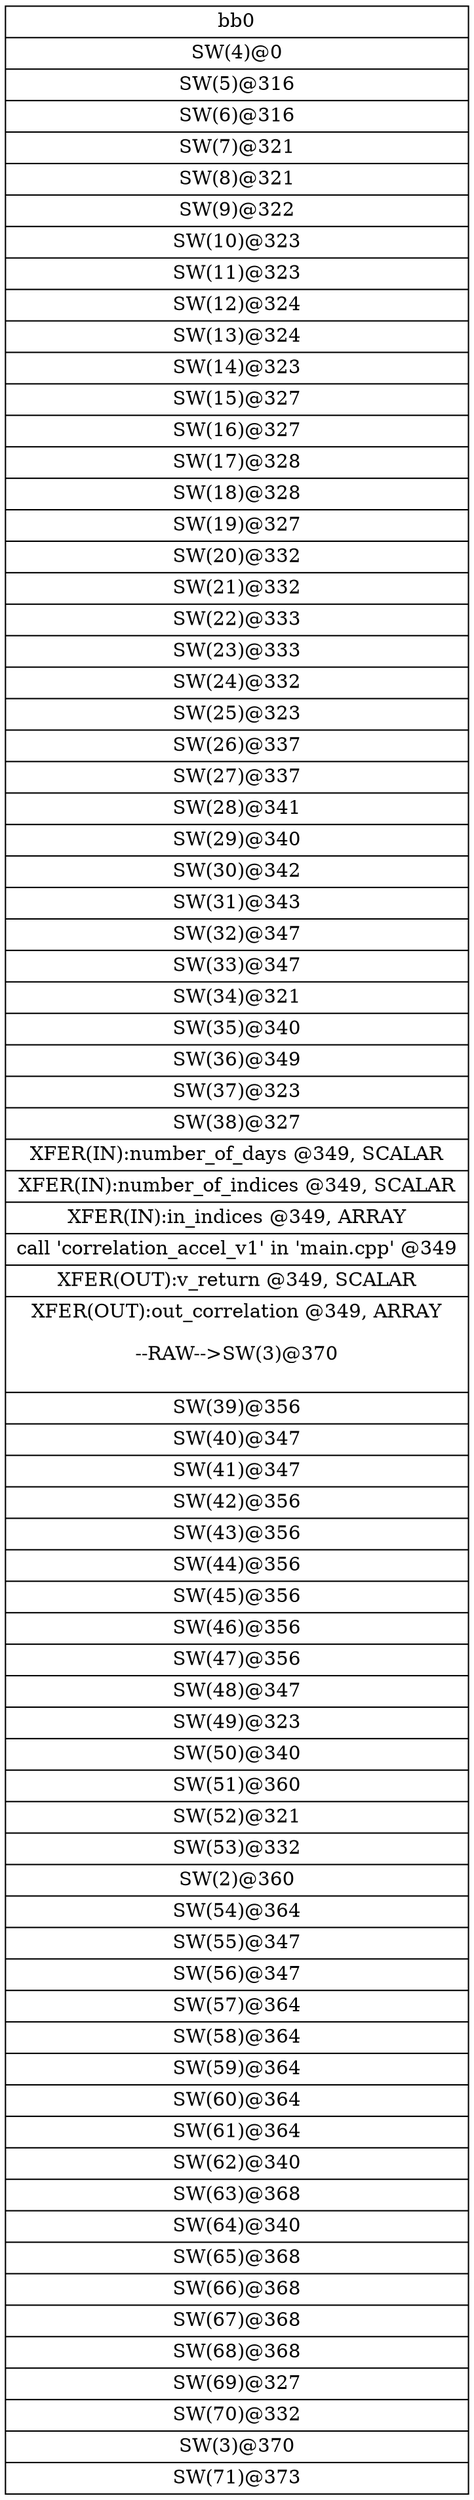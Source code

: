 digraph CDFG {
node [shape=record];
bb0 [shape=record, label = "{bb0|<x0x3eadf10>SW(4)@0\n|<x0x3eadf90>SW(5)@316\n|<x0x3eae1a0>SW(6)@316\n|<x0x3eafaa0>SW(7)@321\n|<x0x3eafc60>SW(8)@321\n|<x0x3eafe90>SW(9)@322\n|<x0x3eb00c0>SW(10)@323\n|<x0x3eb02f0>SW(11)@323\n|<x0x3eb0520>SW(12)@324\n|<x0x3eb0770>SW(13)@324\n|<x0x3eb0980>SW(14)@323\n|<x0x3eb0bc0>SW(15)@327\n|<x0x3eb0df0>SW(16)@327\n|<x0x3eb1020>SW(17)@328\n|<x0x3eb1270>SW(18)@328\n|<x0x3eb1480>SW(19)@327\n|<x0x3eb16c0>SW(20)@332\n|<x0x3eb18f0>SW(21)@332\n|<x0x3eaaf10>SW(22)@333\n|<x0x3eab160>SW(23)@333\n|<x0x3eab370>SW(24)@332\n|<x0x3eab5b0>SW(25)@323\n|<x0x3eab7e0>SW(26)@337\n|<x0x3eab9f0>SW(27)@337\n|<x0x3eabc10>SW(28)@341\n|<x0x3eabe60>SW(29)@340\n|<x0x3eac0b0>SW(30)@342\n|<x0x3eac320>SW(31)@343\n|<x0x3eac570>SW(32)@347\n|<x0x3eac790>SW(33)@347\n|<x0x3eac9d0>SW(34)@321\n|<x0x3eacc00>SW(35)@340\n|<x0x3eb1bc0>SW(36)@349\n|<x0x3eb1d40>SW(37)@323\n|<x0x3eb1f70>SW(38)@327\n|<x0x3eb69d0>XFER(IN):number_of_days @349, SCALAR\n|<x0x3eb6ab0>XFER(IN):number_of_indices @349, SCALAR\n|<x0x3eb6b90>XFER(IN):in_indices @349, ARRAY\n|<x0x3ea7770>call 'correlation_accel_v1' in 'main.cpp' @349\n|<x0x3eb7f80>XFER(OUT):v_return @349, SCALAR\n|<x0x3eb7e70>XFER(OUT):out_correlation @349, ARRAY\n\n--RAW--\>SW(3)@370\n\n|<x0x3eb21c0>SW(39)@356\n|<x0x3eb23e0>SW(40)@347\n|<x0x3eb2620>SW(41)@347\n|<x0x3eb2850>SW(42)@356\n|<x0x3eb2a60>SW(43)@356\n|<x0x3eb2c70>SW(44)@356\n|<x0x3eb2e80>SW(45)@356\n|<x0x3eb3090>SW(46)@356\n|<x0x3eb32f0>SW(47)@356\n|<x0x3eb3510>SW(48)@347\n|<x0x3eb3750>SW(49)@323\n|<x0x3eb3980>SW(50)@340\n|<x0x3eb3bd0>SW(51)@360\n|<x0x3eb3df0>SW(52)@321\n|<x0x3eb4020>SW(53)@332\n|<x0x3eaad80>SW(2)@360\n|<x0x3eb4270>SW(54)@364\n|<x0x3eb4490>SW(55)@347\n|<x0x3eb46d0>SW(56)@347\n|<x0x3eb4900>SW(57)@364\n|<x0x3eb4b10>SW(58)@364\n|<x0x3eb4d20>SW(59)@364\n|<x0x3eb4f30>SW(60)@364\n|<x0x3eb5140>SW(61)@364\n|<x0x3eb53a0>SW(62)@340\n|<x0x3eb55f0>SW(63)@368\n|<x0x3eb5810>SW(64)@340\n|<x0x3eb5a60>SW(65)@368\n|<x0x3eb5d20>SW(66)@368\n|<x0x3eb5e90>SW(67)@368\n|<x0x3eb60a0>SW(68)@368\n|<x0x3eb62e0>SW(69)@327\n|<x0x3eb6510>SW(70)@332\n|<x0x3eaac70>SW(3)@370\n|<x0x3eb6760>SW(71)@373\n}"];
}

